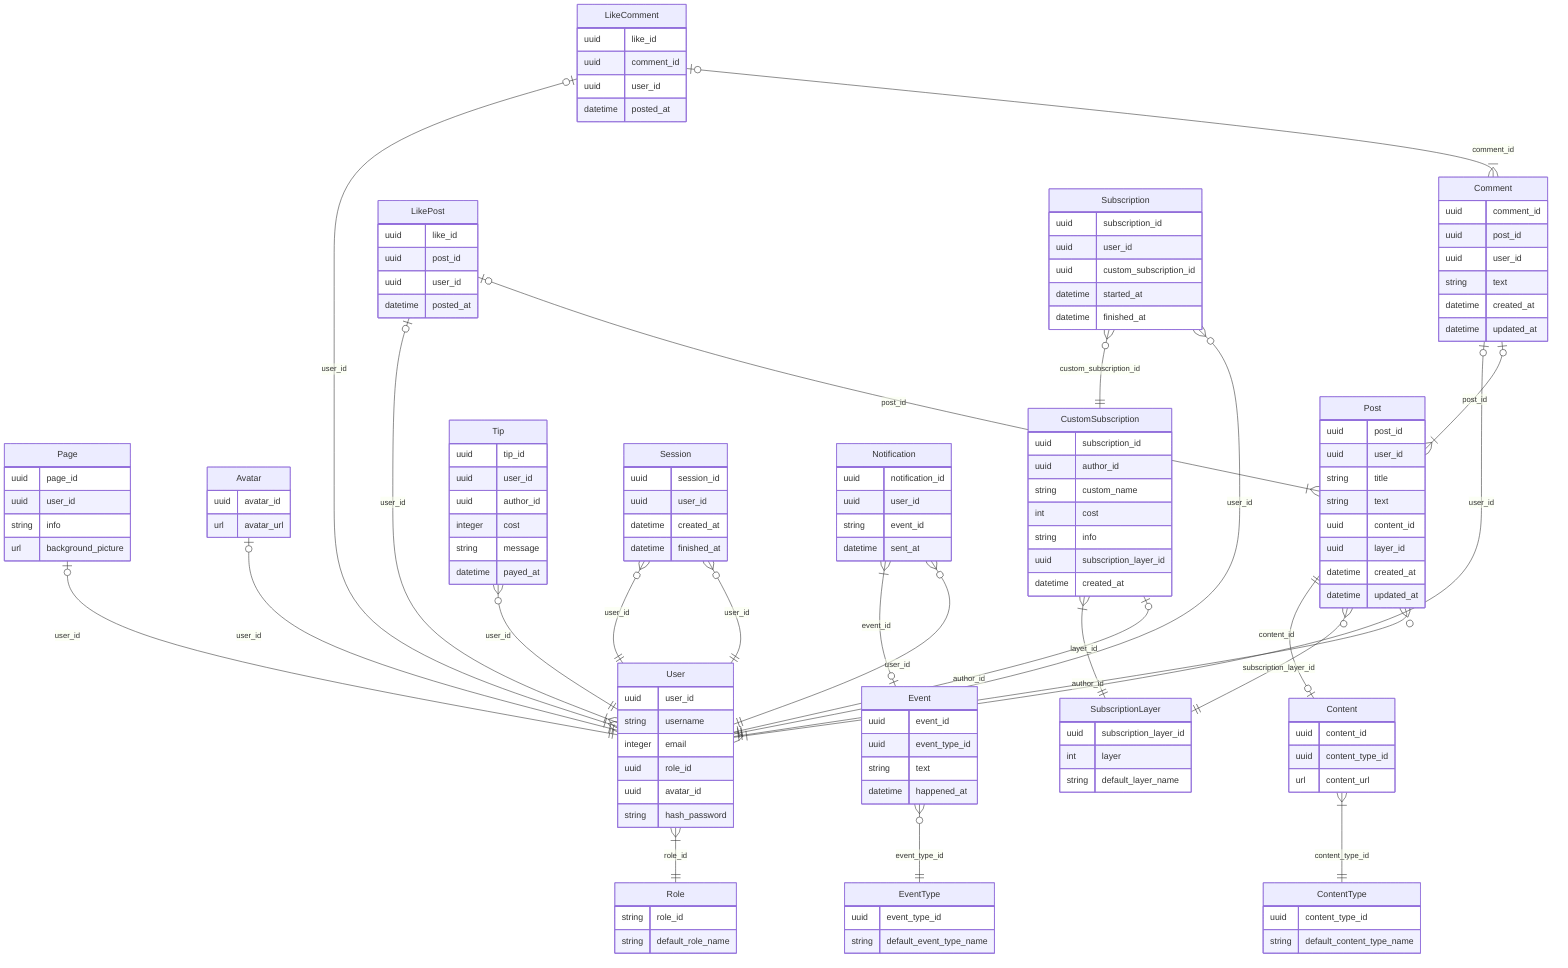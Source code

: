 erDiagram    
    User }|--|| Role : role_id
    Page |o--|| User : user_id
    Avatar |o--|| User : user_id
    Role

    CustomSubscription |o--|| User : author_id
    CustomSubscription }|--|| SubscriptionLayer : layer_id
    SubscriptionLayer

    Post
    Post }o--|| User: author_id
    Post }o--|| SubscriptionLayer: subscription_layer_id
    Post ||--o| Content: content_id
    Content

    Comment |o--|{ Post: post_id
    Comment |o--|{ User: user_id

    LikePost |o--|{ Post: post_id
    LikePost |o--|{ User: user_id

    LikeComment |o--|{ Comment: comment_id
    LikeComment |o--|{ User: user_id

    Subscription }o--|| User: user_id
    Subscription }o--|| CustomSubscription: custom_subscription_id

    Tip }o--|| User: user_id
    %% Author }o--|| User: author_id

    Session }o--|| User: user_id

    User {
        uuid user_id
        string username
        integer email
        uuid role_id
        uuid avatar_id
        string hash_password
    }
    Page {
        uuid page_id
        uuid user_id
        string info
        url background_picture
    }
    Avatar {
        uuid avatar_id
        url avatar_url
    }
    Role{
        string role_id
        string default_role_name
    }

    CustomSubscription {
        uuid subscription_id
        uuid author_id
        string custom_name
        int cost
        string info
        uuid subscription_layer_id
        datetime created_at
    }

    SubscriptionLayer {
        uuid subscription_layer_id
        int layer
        string default_layer_name
    }

    Subscription {
        uuid subscription_id
        uuid user_id
        uuid custom_subscription_id
        datetime started_at
        datetime finished_at
    }
    Tip {
        uuid tip_id
        uuid user_id
        uuid author_id
        integer cost
        string message
        datetime payed_at
    }


    Post {
        uuid post_id
        uuid user_id
        string title
        string text
        uuid content_id
        uuid layer_id
        datetime created_at
        datetime updated_at
    }
    Content {
        uuid content_id
        uuid content_type_id
        url content_url
    }
    Content }|--|| ContentType: content_type_id
    ContentType {
        uuid content_type_id
        string default_content_type_name
    }
    LikePost {
        uuid like_id
        uuid post_id
        uuid user_id
        datetime posted_at
    }
    Comment {
        uuid comment_id
        uuid post_id
        uuid user_id
        string text
        datetime created_at
        datetime updated_at
    }
    LikeComment {
        uuid like_id
        uuid comment_id
        uuid user_id
        datetime posted_at
    }


    %% Уведомления
    Notification {
        uuid notification_id
        uuid user_id
        string event_id
        datetime sent_at
    }
    Notification }o--|| User: user_id
    Notification }|--o| Event: event_id
    Event {
        uuid event_id
        uuid event_type_id
        string text
        datetime happened_at
    }
    Event }o--|| EventType: event_type_id
    EventType {
        uuid event_type_id
        string default_event_type_name
    }


    %% Сессия
    Session {
        uuid session_id
        uuid user_id
        datetime created_at
        datetime finished_at
    }
    Session }o--|| User: user_id